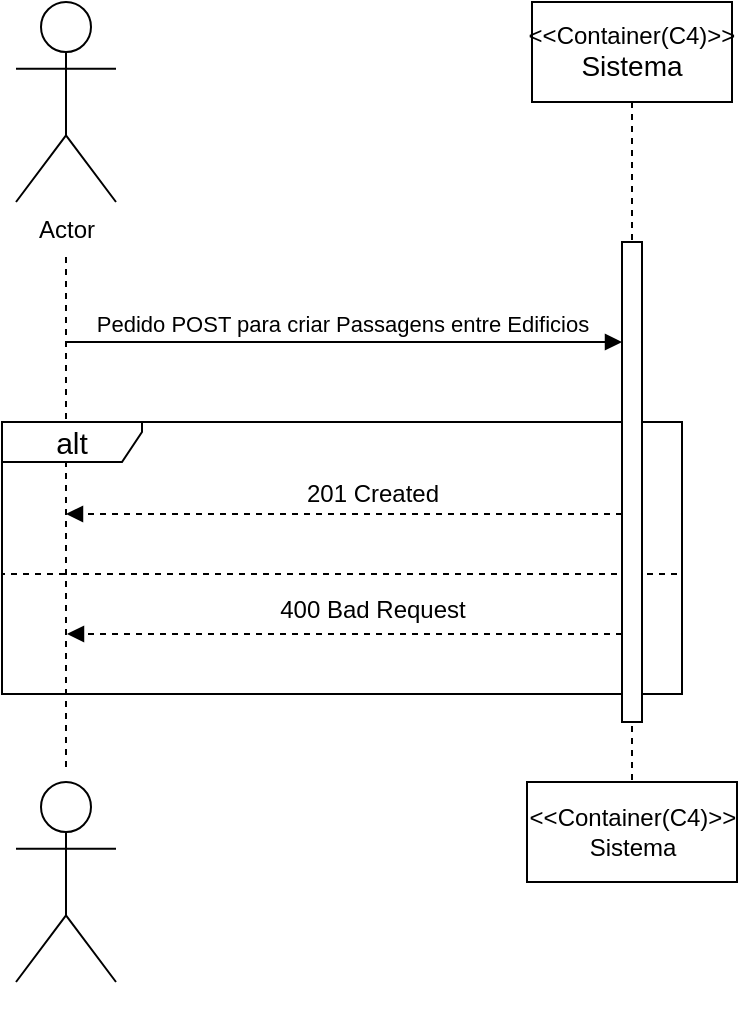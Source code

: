 <mxfile version="22.0.6" type="device">
  <diagram name="Página-1" id="Fv006TZ1s8BF7KD13A_R">
    <mxGraphModel dx="1105" dy="618" grid="1" gridSize="10" guides="1" tooltips="1" connect="1" arrows="1" fold="1" page="1" pageScale="1" pageWidth="827" pageHeight="1169" math="0" shadow="0">
      <root>
        <mxCell id="0" />
        <mxCell id="1" parent="0" />
        <mxCell id="m7J6-NmBQES64uSzAYcl-6" value="&amp;lt;&amp;lt;Container(C4)&amp;gt;&amp;gt;&lt;br style=&quot;border-color: var(--border-color);&quot;&gt;&lt;font style=&quot;font-size: 14px;&quot;&gt;Sistema&lt;/font&gt;" style="shape=umlLifeline;perimeter=lifelinePerimeter;whiteSpace=wrap;html=1;container=1;dropTarget=0;collapsible=0;recursiveResize=0;outlineConnect=0;portConstraint=eastwest;newEdgeStyle={&quot;curved&quot;:0,&quot;rounded&quot;:0};size=50;" parent="1" vertex="1">
          <mxGeometry x="345" y="30" width="100" height="390" as="geometry" />
        </mxCell>
        <mxCell id="Au7UaYFqiPmSZ-RLRXvx-11" value="&amp;lt;&amp;lt;Container(C4)&amp;gt;&amp;gt;&lt;br style=&quot;border-color: var(--border-color);&quot;&gt;Sistema" style="shape=umlLifeline;perimeter=lifelinePerimeter;whiteSpace=wrap;html=1;container=1;dropTarget=0;collapsible=0;recursiveResize=0;outlineConnect=0;portConstraint=eastwest;newEdgeStyle={&quot;curved&quot;:0,&quot;rounded&quot;:0};size=60;" parent="1" vertex="1">
          <mxGeometry x="342.5" y="420" width="105" height="50" as="geometry" />
        </mxCell>
        <mxCell id="9pujxQvsNoWamvmqbeBY-1" value="Actor" style="shape=umlActor;verticalLabelPosition=bottom;verticalAlign=top;html=1;outlineConnect=0;" vertex="1" parent="1">
          <mxGeometry x="87" y="30" width="50" height="100" as="geometry" />
        </mxCell>
        <mxCell id="9pujxQvsNoWamvmqbeBY-3" value="" style="line;strokeWidth=1;dashed=1;labelPosition=center;verticalLabelPosition=bottom;align=left;verticalAlign=top;spacingLeft=20;spacingTop=15;html=1;whiteSpace=wrap;rotation=-90;" vertex="1" parent="1">
          <mxGeometry x="-16.75" y="278.75" width="257.5" height="10" as="geometry" />
        </mxCell>
        <mxCell id="9pujxQvsNoWamvmqbeBY-4" value="Actor" style="shape=umlActor;verticalLabelPosition=bottom;verticalAlign=top;html=1;outlineConnect=0;textOpacity=0;" vertex="1" parent="1">
          <mxGeometry x="87" y="420" width="50" height="100" as="geometry" />
        </mxCell>
        <mxCell id="Au7UaYFqiPmSZ-RLRXvx-14" value="&lt;font style=&quot;font-size: 15px;&quot;&gt;alt&lt;/font&gt;" style="shape=umlFrame;whiteSpace=wrap;html=1;pointerEvents=0;recursiveResize=0;container=1;collapsible=0;width=70;align=center;height=20;" parent="1" vertex="1">
          <mxGeometry x="80" y="240" width="340" height="136" as="geometry" />
        </mxCell>
        <mxCell id="Au7UaYFqiPmSZ-RLRXvx-10" value="" style="html=1;verticalAlign=bottom;labelBackgroundColor=none;endArrow=block;endFill=1;dashed=1;rounded=0;" parent="Au7UaYFqiPmSZ-RLRXvx-14" edge="1" source="m7J6-NmBQES64uSzAYcl-2">
          <mxGeometry width="160" relative="1" as="geometry">
            <mxPoint x="308" y="106" as="sourcePoint" />
            <mxPoint x="32.5" y="106" as="targetPoint" />
          </mxGeometry>
        </mxCell>
        <mxCell id="Au7UaYFqiPmSZ-RLRXvx-13" value="&lt;div&gt;400 Bad Request&lt;/div&gt;&lt;div&gt;&lt;br&gt;&lt;/div&gt;" style="text;html=1;align=center;verticalAlign=middle;resizable=0;points=[];autosize=1;strokeColor=none;fillColor=none;" parent="Au7UaYFqiPmSZ-RLRXvx-14" vertex="1">
          <mxGeometry x="124.5" y="81" width="120" height="40" as="geometry" />
        </mxCell>
        <mxCell id="Au7UaYFqiPmSZ-RLRXvx-12" value="201&amp;nbsp;Created" style="text;html=1;align=center;verticalAlign=middle;resizable=0;points=[];autosize=1;strokeColor=none;fillColor=none;" parent="Au7UaYFqiPmSZ-RLRXvx-14" vertex="1">
          <mxGeometry x="140" y="21" width="90" height="30" as="geometry" />
        </mxCell>
        <mxCell id="Au7UaYFqiPmSZ-RLRXvx-7" value="" style="html=1;verticalAlign=bottom;labelBackgroundColor=none;endArrow=block;endFill=1;dashed=1;rounded=0;" parent="Au7UaYFqiPmSZ-RLRXvx-14" edge="1" source="m7J6-NmBQES64uSzAYcl-2">
          <mxGeometry width="160" relative="1" as="geometry">
            <mxPoint x="310" y="45.58" as="sourcePoint" />
            <mxPoint x="32" y="46" as="targetPoint" />
          </mxGeometry>
        </mxCell>
        <mxCell id="9pujxQvsNoWamvmqbeBY-8" value="" style="line;strokeWidth=1;dashed=1;labelPosition=center;verticalLabelPosition=bottom;align=left;verticalAlign=top;spacingLeft=20;spacingTop=15;html=1;whiteSpace=wrap;rotation=-180;" vertex="1" parent="Au7UaYFqiPmSZ-RLRXvx-14">
          <mxGeometry y="71" width="337.5" height="10" as="geometry" />
        </mxCell>
        <mxCell id="9pujxQvsNoWamvmqbeBY-7" value="Pedido POST para criar Passagens entre Edificios" style="html=1;verticalAlign=bottom;endArrow=block;curved=0;rounded=0;" edge="1" parent="1" target="m7J6-NmBQES64uSzAYcl-2">
          <mxGeometry x="-0.007" width="80" relative="1" as="geometry">
            <mxPoint x="112" y="200" as="sourcePoint" />
            <mxPoint x="192" y="200" as="targetPoint" />
            <mxPoint as="offset" />
          </mxGeometry>
        </mxCell>
        <mxCell id="m7J6-NmBQES64uSzAYcl-2" value="" style="html=1;points=[[0,0,0,0,5],[0,1,0,0,-5],[1,0,0,0,5],[1,1,0,0,-5]];perimeter=orthogonalPerimeter;outlineConnect=0;targetShapes=umlLifeline;portConstraint=eastwest;newEdgeStyle={&quot;curved&quot;:0,&quot;rounded&quot;:0};" parent="1" vertex="1">
          <mxGeometry x="390" y="150" width="10" height="240" as="geometry" />
        </mxCell>
      </root>
    </mxGraphModel>
  </diagram>
</mxfile>
